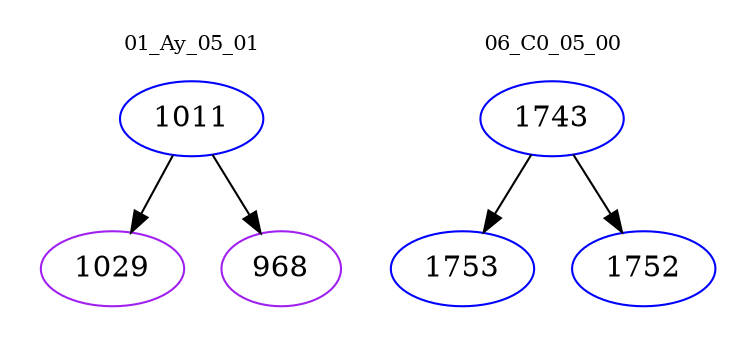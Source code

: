 digraph{
subgraph cluster_0 {
color = white
label = "01_Ay_05_01";
fontsize=10;
T0_1011 [label="1011", color="blue"]
T0_1011 -> T0_1029 [color="black"]
T0_1029 [label="1029", color="purple"]
T0_1011 -> T0_968 [color="black"]
T0_968 [label="968", color="purple"]
}
subgraph cluster_1 {
color = white
label = "06_C0_05_00";
fontsize=10;
T1_1743 [label="1743", color="blue"]
T1_1743 -> T1_1753 [color="black"]
T1_1753 [label="1753", color="blue"]
T1_1743 -> T1_1752 [color="black"]
T1_1752 [label="1752", color="blue"]
}
}

